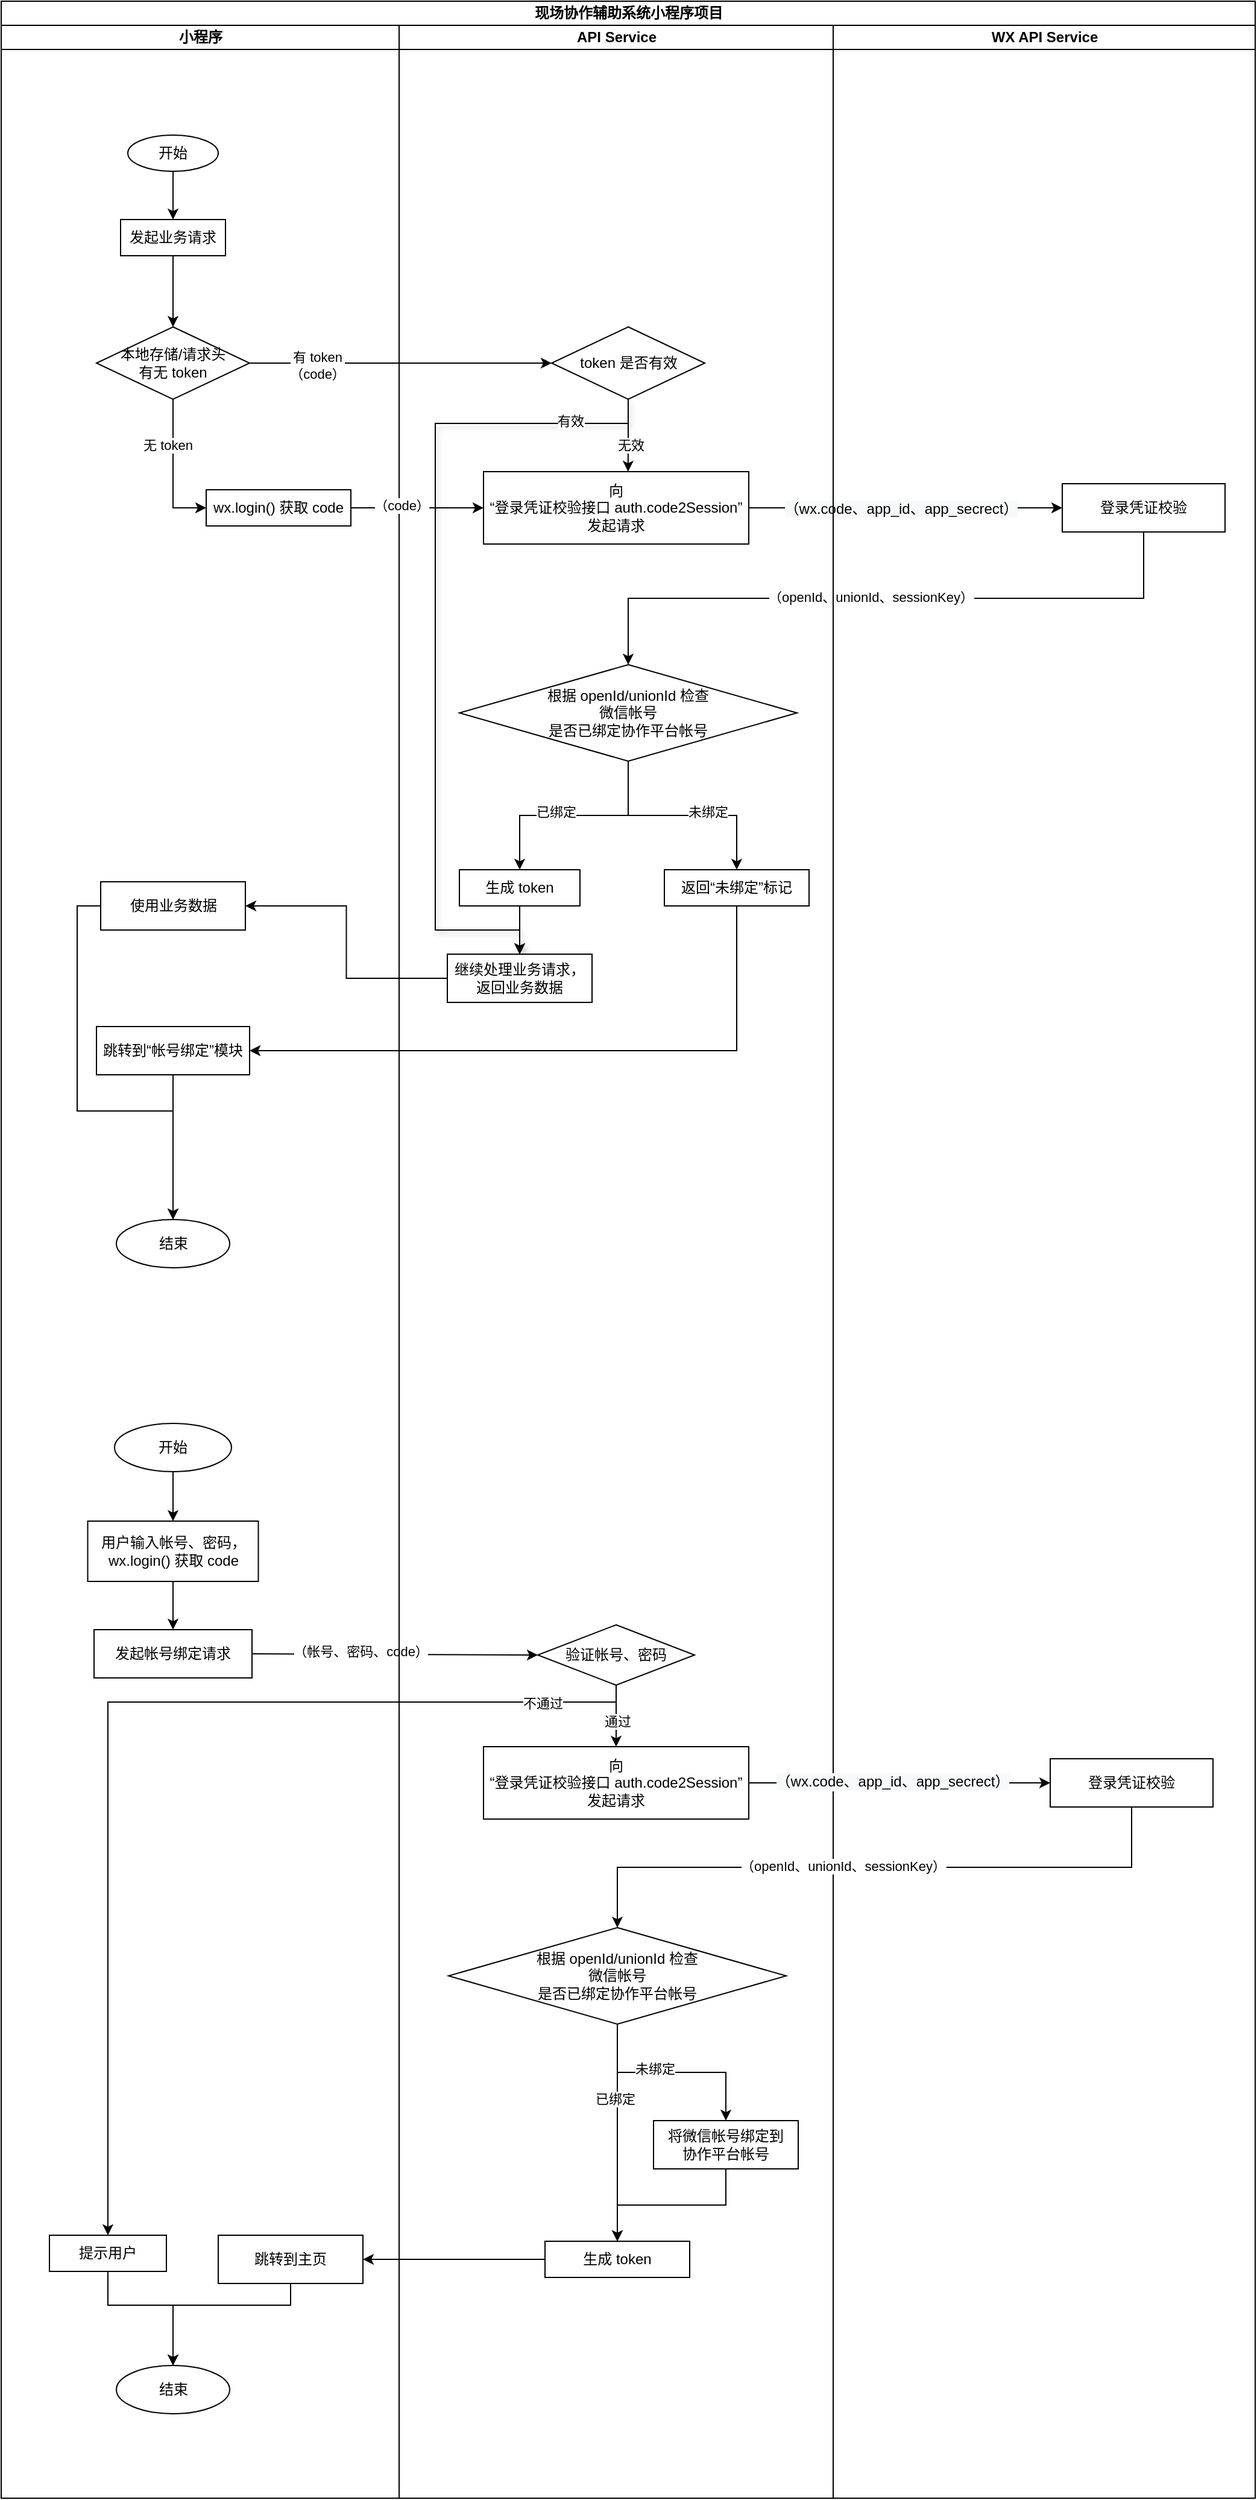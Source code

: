 <mxfile version="14.2.9" type="github"><diagram id="qEqpJyWe6qSXdvCc5dsq" name="Page-1"><mxGraphModel dx="1422" dy="762" grid="1" gridSize="10" guides="1" tooltips="1" connect="1" arrows="1" fold="1" page="1" pageScale="1" pageWidth="827" pageHeight="1169" math="0" shadow="0"><root><mxCell id="0"/><mxCell id="1" parent="0"/><mxCell id="DzDD1wnCTY82jCdEC3I6-1" value="现场协作辅助系统小程序项目" style="swimlane;html=1;childLayout=stackLayout;resizeParent=1;resizeParentMax=0;startSize=20;" parent="1" vertex="1"><mxGeometry x="50" y="30" width="1040" height="2070" as="geometry"><mxRectangle x="70" y="40" width="60" height="20" as="alternateBounds"/></mxGeometry></mxCell><mxCell id="DzDD1wnCTY82jCdEC3I6-2" style="edgeStyle=orthogonalEdgeStyle;rounded=0;orthogonalLoop=1;jettySize=auto;html=1;entryX=0;entryY=0.5;entryDx=0;entryDy=0;" parent="DzDD1wnCTY82jCdEC3I6-1" source="DzDD1wnCTY82jCdEC3I6-17" target="DzDD1wnCTY82jCdEC3I6-42" edge="1"><mxGeometry relative="1" as="geometry"><Array as="points"><mxPoint x="370" y="300"/></Array></mxGeometry></mxCell><mxCell id="DzDD1wnCTY82jCdEC3I6-3" value="有 token&lt;br&gt;（code）" style="edgeLabel;html=1;align=center;verticalAlign=middle;resizable=0;points=[];" parent="DzDD1wnCTY82jCdEC3I6-2" vertex="1" connectable="0"><mxGeometry x="-0.158" y="-2" relative="1" as="geometry"><mxPoint x="-50" as="offset"/></mxGeometry></mxCell><mxCell id="DzDD1wnCTY82jCdEC3I6-6" style="edgeStyle=orthogonalEdgeStyle;rounded=0;orthogonalLoop=1;jettySize=auto;html=1;exitX=1;exitY=0.5;exitDx=0;exitDy=0;entryX=0;entryY=0.5;entryDx=0;entryDy=0;" parent="DzDD1wnCTY82jCdEC3I6-1" source="DzDD1wnCTY82jCdEC3I6-43" target="DzDD1wnCTY82jCdEC3I6-66" edge="1"><mxGeometry relative="1" as="geometry"/></mxCell><mxCell id="DzDD1wnCTY82jCdEC3I6-7" value="&lt;span style=&quot;font-size: 12px ; background-color: rgb(248 , 249 , 250)&quot;&gt;（wx.code、app_id、app_secrect）&lt;/span&gt;" style="edgeLabel;html=1;align=center;verticalAlign=middle;resizable=0;points=[];" parent="DzDD1wnCTY82jCdEC3I6-6" vertex="1" connectable="0"><mxGeometry x="-0.256" y="-1" relative="1" as="geometry"><mxPoint x="29" as="offset"/></mxGeometry></mxCell><mxCell id="DzDD1wnCTY82jCdEC3I6-8" style="edgeStyle=orthogonalEdgeStyle;rounded=0;orthogonalLoop=1;jettySize=auto;html=1;exitX=0.5;exitY=1;exitDx=0;exitDy=0;entryX=0.5;entryY=0;entryDx=0;entryDy=0;" parent="DzDD1wnCTY82jCdEC3I6-1" source="DzDD1wnCTY82jCdEC3I6-66" target="DzDD1wnCTY82jCdEC3I6-48" edge="1"><mxGeometry relative="1" as="geometry"><mxPoint x="580" y="530" as="targetPoint"/></mxGeometry></mxCell><mxCell id="DzDD1wnCTY82jCdEC3I6-9" value="（openId、unionId、sessionKey）" style="edgeLabel;html=1;align=center;verticalAlign=middle;resizable=0;points=[];" parent="DzDD1wnCTY82jCdEC3I6-8" vertex="1" connectable="0"><mxGeometry x="0.051" y="-1" relative="1" as="geometry"><mxPoint x="1" as="offset"/></mxGeometry></mxCell><mxCell id="DzDD1wnCTY82jCdEC3I6-10" style="edgeStyle=orthogonalEdgeStyle;rounded=0;orthogonalLoop=1;jettySize=auto;html=1;exitX=0.5;exitY=1;exitDx=0;exitDy=0;entryX=1;entryY=0.5;entryDx=0;entryDy=0;" parent="DzDD1wnCTY82jCdEC3I6-1" source="DzDD1wnCTY82jCdEC3I6-49" target="DzDD1wnCTY82jCdEC3I6-23" edge="1"><mxGeometry relative="1" as="geometry"/></mxCell><mxCell id="DzDD1wnCTY82jCdEC3I6-11" style="edgeStyle=orthogonalEdgeStyle;rounded=0;orthogonalLoop=1;jettySize=auto;html=1;exitX=0;exitY=0.5;exitDx=0;exitDy=0;entryX=1;entryY=0.5;entryDx=0;entryDy=0;" parent="DzDD1wnCTY82jCdEC3I6-1" source="DzDD1wnCTY82jCdEC3I6-52" target="DzDD1wnCTY82jCdEC3I6-21" edge="1"><mxGeometry relative="1" as="geometry"/></mxCell><mxCell id="DzDD1wnCTY82jCdEC3I6-12" style="edgeStyle=orthogonalEdgeStyle;rounded=0;sketch=0;jumpStyle=arc;jumpSize=10;orthogonalLoop=1;jettySize=auto;html=1;exitX=1;exitY=0.5;exitDx=0;exitDy=0;entryX=0;entryY=0.5;entryDx=0;entryDy=0;shadow=0;endArrow=classic;endFill=1;" parent="DzDD1wnCTY82jCdEC3I6-1" source="DzDD1wnCTY82jCdEC3I6-28" target="DzDD1wnCTY82jCdEC3I6-64" edge="1"><mxGeometry relative="1" as="geometry"/></mxCell><mxCell id="DzDD1wnCTY82jCdEC3I6-13" value="（帐号、密码、code）" style="edgeLabel;html=1;align=center;verticalAlign=middle;resizable=0;points=[];" parent="DzDD1wnCTY82jCdEC3I6-12" vertex="1" connectable="0"><mxGeometry x="-0.244" y="2" relative="1" as="geometry"><mxPoint as="offset"/></mxGeometry></mxCell><mxCell id="DzDD1wnCTY82jCdEC3I6-14" value="小程序" style="swimlane;html=1;startSize=20;" parent="DzDD1wnCTY82jCdEC3I6-1" vertex="1"><mxGeometry y="20" width="330" height="2050" as="geometry"/></mxCell><mxCell id="DzDD1wnCTY82jCdEC3I6-15" style="edgeStyle=orthogonalEdgeStyle;rounded=0;orthogonalLoop=1;jettySize=auto;html=1;exitX=0.5;exitY=1;exitDx=0;exitDy=0;entryX=0.5;entryY=0;entryDx=0;entryDy=0;" parent="DzDD1wnCTY82jCdEC3I6-14" source="DzDD1wnCTY82jCdEC3I6-16" target="DzDD1wnCTY82jCdEC3I6-25" edge="1"><mxGeometry relative="1" as="geometry"/></mxCell><mxCell id="DzDD1wnCTY82jCdEC3I6-16" value="开始" style="ellipse;whiteSpace=wrap;html=1;" parent="DzDD1wnCTY82jCdEC3I6-14" vertex="1"><mxGeometry x="105" y="91" width="75" height="30" as="geometry"/></mxCell><mxCell id="DzDD1wnCTY82jCdEC3I6-17" value="本地存储/请求头&lt;br&gt;有无 token" style="rhombus;whiteSpace=wrap;html=1;" parent="DzDD1wnCTY82jCdEC3I6-14" vertex="1"><mxGeometry x="79" y="250" width="127" height="60" as="geometry"/></mxCell><mxCell id="DzDD1wnCTY82jCdEC3I6-20" style="edgeStyle=orthogonalEdgeStyle;rounded=0;orthogonalLoop=1;jettySize=auto;html=1;exitX=0;exitY=0.5;exitDx=0;exitDy=0;entryX=0.5;entryY=0;entryDx=0;entryDy=0;" parent="DzDD1wnCTY82jCdEC3I6-14" source="DzDD1wnCTY82jCdEC3I6-21" target="DzDD1wnCTY82jCdEC3I6-22" edge="1"><mxGeometry relative="1" as="geometry"><Array as="points"><mxPoint x="63" y="730"/><mxPoint x="63" y="900"/><mxPoint x="143" y="900"/></Array></mxGeometry></mxCell><mxCell id="DzDD1wnCTY82jCdEC3I6-21" value="使用业务数据" style="rounded=0;whiteSpace=wrap;html=1;" parent="DzDD1wnCTY82jCdEC3I6-14" vertex="1"><mxGeometry x="82.5" y="710" width="120" height="40" as="geometry"/></mxCell><mxCell id="DzDD1wnCTY82jCdEC3I6-22" value="结束" style="ellipse;whiteSpace=wrap;html=1;" parent="DzDD1wnCTY82jCdEC3I6-14" vertex="1"><mxGeometry x="95.5" y="990" width="94" height="40" as="geometry"/></mxCell><mxCell id="DzDD1wnCTY82jCdEC3I6-23" value="跳转到“帐号绑定”模块" style="rounded=0;whiteSpace=wrap;html=1;" parent="DzDD1wnCTY82jCdEC3I6-14" vertex="1"><mxGeometry x="79" y="830" width="127" height="40" as="geometry"/></mxCell><mxCell id="DzDD1wnCTY82jCdEC3I6-24" style="edgeStyle=orthogonalEdgeStyle;rounded=0;orthogonalLoop=1;jettySize=auto;html=1;exitX=0.5;exitY=1;exitDx=0;exitDy=0;entryX=0.5;entryY=0;entryDx=0;entryDy=0;" parent="DzDD1wnCTY82jCdEC3I6-14" source="DzDD1wnCTY82jCdEC3I6-25" target="DzDD1wnCTY82jCdEC3I6-17" edge="1"><mxGeometry relative="1" as="geometry"><mxPoint x="142.5" y="180" as="targetPoint"/></mxGeometry></mxCell><mxCell id="DzDD1wnCTY82jCdEC3I6-25" value="发起业务请求" style="rounded=0;whiteSpace=wrap;html=1;" parent="DzDD1wnCTY82jCdEC3I6-14" vertex="1"><mxGeometry x="99" y="161" width="87" height="30" as="geometry"/></mxCell><mxCell id="DzDD1wnCTY82jCdEC3I6-26" style="edgeStyle=orthogonalEdgeStyle;rounded=0;sketch=0;jumpStyle=arc;jumpSize=10;orthogonalLoop=1;jettySize=auto;html=1;exitX=0.5;exitY=1;exitDx=0;exitDy=0;entryX=0.5;entryY=0;entryDx=0;entryDy=0;shadow=0;endArrow=classic;endFill=1;" parent="DzDD1wnCTY82jCdEC3I6-14" source="DzDD1wnCTY82jCdEC3I6-27" target="DzDD1wnCTY82jCdEC3I6-30" edge="1"><mxGeometry relative="1" as="geometry"/></mxCell><mxCell id="DzDD1wnCTY82jCdEC3I6-27" value="开始" style="ellipse;whiteSpace=wrap;html=1;" parent="DzDD1wnCTY82jCdEC3I6-14" vertex="1"><mxGeometry x="94" y="1159" width="97" height="40" as="geometry"/></mxCell><mxCell id="DzDD1wnCTY82jCdEC3I6-28" value="发起帐号绑定请求" style="rounded=0;whiteSpace=wrap;html=1;" parent="DzDD1wnCTY82jCdEC3I6-14" vertex="1"><mxGeometry x="77" y="1330" width="131" height="40" as="geometry"/></mxCell><mxCell id="DzDD1wnCTY82jCdEC3I6-29" style="edgeStyle=orthogonalEdgeStyle;rounded=0;sketch=0;jumpStyle=arc;jumpSize=10;orthogonalLoop=1;jettySize=auto;html=1;exitX=0.5;exitY=1;exitDx=0;exitDy=0;entryX=0.5;entryY=0;entryDx=0;entryDy=0;shadow=0;endArrow=classic;endFill=1;" parent="DzDD1wnCTY82jCdEC3I6-14" source="DzDD1wnCTY82jCdEC3I6-30" target="DzDD1wnCTY82jCdEC3I6-28" edge="1"><mxGeometry relative="1" as="geometry"/></mxCell><mxCell id="DzDD1wnCTY82jCdEC3I6-30" value="用户输入帐号、密码，&lt;br&gt;wx.login() 获取 code" style="rounded=0;whiteSpace=wrap;html=1;" parent="DzDD1wnCTY82jCdEC3I6-14" vertex="1"><mxGeometry x="71.75" y="1240" width="141.5" height="50" as="geometry"/></mxCell><mxCell id="DzDD1wnCTY82jCdEC3I6-31" style="edgeStyle=orthogonalEdgeStyle;rounded=0;sketch=0;jumpStyle=arc;jumpSize=10;orthogonalLoop=1;jettySize=auto;html=1;exitX=0.5;exitY=1;exitDx=0;exitDy=0;entryX=0.5;entryY=0;entryDx=0;entryDy=0;shadow=0;endArrow=classic;endFill=1;" parent="DzDD1wnCTY82jCdEC3I6-14" source="DzDD1wnCTY82jCdEC3I6-32" target="DzDD1wnCTY82jCdEC3I6-33" edge="1"><mxGeometry relative="1" as="geometry"><Array as="points"><mxPoint x="240" y="1890"/><mxPoint x="143" y="1890"/></Array></mxGeometry></mxCell><mxCell id="DzDD1wnCTY82jCdEC3I6-32" value="跳转到主页" style="rounded=0;whiteSpace=wrap;html=1;" parent="DzDD1wnCTY82jCdEC3I6-14" vertex="1"><mxGeometry x="180" y="1832" width="120" height="40" as="geometry"/></mxCell><mxCell id="DzDD1wnCTY82jCdEC3I6-33" value="结束" style="ellipse;whiteSpace=wrap;html=1;" parent="DzDD1wnCTY82jCdEC3I6-14" vertex="1"><mxGeometry x="95.5" y="1940" width="94" height="40" as="geometry"/></mxCell><mxCell id="DzDD1wnCTY82jCdEC3I6-34" style="edgeStyle=orthogonalEdgeStyle;rounded=0;sketch=0;jumpStyle=arc;jumpSize=10;orthogonalLoop=1;jettySize=auto;html=1;exitX=0.5;exitY=1;exitDx=0;exitDy=0;entryX=0.5;entryY=0;entryDx=0;entryDy=0;shadow=0;endArrow=classic;endFill=1;" parent="DzDD1wnCTY82jCdEC3I6-14" source="DzDD1wnCTY82jCdEC3I6-35" target="DzDD1wnCTY82jCdEC3I6-33" edge="1"><mxGeometry relative="1" as="geometry"><Array as="points"><mxPoint x="89" y="1890"/><mxPoint x="143" y="1890"/></Array></mxGeometry></mxCell><mxCell id="DzDD1wnCTY82jCdEC3I6-35" value="提示用户" style="rounded=0;whiteSpace=wrap;html=1;" parent="DzDD1wnCTY82jCdEC3I6-14" vertex="1"><mxGeometry x="40" y="1832" width="97" height="30" as="geometry"/></mxCell><mxCell id="DzDD1wnCTY82jCdEC3I6-36" style="edgeStyle=orthogonalEdgeStyle;rounded=0;orthogonalLoop=1;jettySize=auto;html=1;exitX=0.5;exitY=1;exitDx=0;exitDy=0;entryX=0.5;entryY=0;entryDx=0;entryDy=0;" parent="DzDD1wnCTY82jCdEC3I6-14" source="DzDD1wnCTY82jCdEC3I6-23" target="DzDD1wnCTY82jCdEC3I6-22" edge="1"><mxGeometry relative="1" as="geometry"><mxPoint x="163" y="970" as="targetPoint"/></mxGeometry></mxCell><mxCell id="YFBNtk_fwWWQmXkCa9Na-1" value="wx.login() 获取 code" style="rounded=0;whiteSpace=wrap;html=1;" vertex="1" parent="DzDD1wnCTY82jCdEC3I6-14"><mxGeometry x="170" y="385" width="120" height="30" as="geometry"/></mxCell><mxCell id="DzDD1wnCTY82jCdEC3I6-4" style="edgeStyle=orthogonalEdgeStyle;rounded=0;orthogonalLoop=1;jettySize=auto;html=1;exitX=0.5;exitY=1;exitDx=0;exitDy=0;entryX=0;entryY=0.5;entryDx=0;entryDy=0;" parent="DzDD1wnCTY82jCdEC3I6-14" source="DzDD1wnCTY82jCdEC3I6-17" target="YFBNtk_fwWWQmXkCa9Na-1" edge="1"><mxGeometry relative="1" as="geometry"><mxPoint x="120" y="540" as="targetPoint"/></mxGeometry></mxCell><mxCell id="DzDD1wnCTY82jCdEC3I6-5" value="无 token&lt;br&gt;" style="edgeLabel;html=1;align=center;verticalAlign=middle;resizable=0;points=[];" parent="DzDD1wnCTY82jCdEC3I6-4" vertex="1" connectable="0"><mxGeometry x="0.352" y="-2" relative="1" as="geometry"><mxPoint x="-2.5" y="-42" as="offset"/></mxGeometry></mxCell><mxCell id="DzDD1wnCTY82jCdEC3I6-37" value="API Service" style="swimlane;html=1;startSize=20;" parent="DzDD1wnCTY82jCdEC3I6-1" vertex="1"><mxGeometry x="330" y="20" width="360" height="2050" as="geometry"/></mxCell><object label="" id="DzDD1wnCTY82jCdEC3I6-38"><mxCell style="edgeStyle=orthogonalEdgeStyle;rounded=0;orthogonalLoop=1;jettySize=auto;html=1;exitX=0.5;exitY=1;exitDx=0;exitDy=0;entryX=0.545;entryY=0;entryDx=0;entryDy=0;entryPerimeter=0;" parent="DzDD1wnCTY82jCdEC3I6-37" source="DzDD1wnCTY82jCdEC3I6-42" target="DzDD1wnCTY82jCdEC3I6-43" edge="1"><mxGeometry relative="1" as="geometry"><Array as="points"><mxPoint x="190" y="340"/><mxPoint x="190" y="340"/></Array></mxGeometry></mxCell></object><mxCell id="DzDD1wnCTY82jCdEC3I6-39" value="无效" style="edgeLabel;html=1;align=center;verticalAlign=middle;resizable=0;points=[];" parent="DzDD1wnCTY82jCdEC3I6-38" vertex="1" connectable="0"><mxGeometry x="-0.255" y="2" relative="1" as="geometry"><mxPoint y="15" as="offset"/></mxGeometry></mxCell><mxCell id="DzDD1wnCTY82jCdEC3I6-40" style="orthogonalLoop=1;jettySize=auto;html=1;exitX=0.5;exitY=1;exitDx=0;exitDy=0;entryX=0.5;entryY=0;entryDx=0;entryDy=0;shadow=1;sketch=0;jumpStyle=arc;jumpSize=10;rounded=0;elbow=vertical;edgeStyle=orthogonalEdgeStyle;" parent="DzDD1wnCTY82jCdEC3I6-37" source="DzDD1wnCTY82jCdEC3I6-42" target="DzDD1wnCTY82jCdEC3I6-52" edge="1"><mxGeometry relative="1" as="geometry"><Array as="points"><mxPoint x="190" y="330"/><mxPoint x="30" y="330"/><mxPoint x="30" y="750"/><mxPoint x="100" y="750"/></Array></mxGeometry></mxCell><mxCell id="DzDD1wnCTY82jCdEC3I6-41" value="有效" style="edgeLabel;html=1;align=center;verticalAlign=middle;resizable=0;points=[];" parent="DzDD1wnCTY82jCdEC3I6-40" vertex="1" connectable="0"><mxGeometry x="-0.803" y="-2" relative="1" as="geometry"><mxPoint as="offset"/></mxGeometry></mxCell><mxCell id="DzDD1wnCTY82jCdEC3I6-42" value="token 是否有效" style="rhombus;whiteSpace=wrap;html=1;" parent="DzDD1wnCTY82jCdEC3I6-37" vertex="1"><mxGeometry x="126.5" y="250" width="127" height="60" as="geometry"/></mxCell><mxCell id="DzDD1wnCTY82jCdEC3I6-43" value="向&lt;br&gt;“登录凭证校验接口 auth.code2Session”&lt;br&gt;发起请求" style="rounded=0;whiteSpace=wrap;html=1;" parent="DzDD1wnCTY82jCdEC3I6-37" vertex="1"><mxGeometry x="70" y="370" width="220" height="60" as="geometry"/></mxCell><mxCell id="DzDD1wnCTY82jCdEC3I6-44" style="edgeStyle=orthogonalEdgeStyle;rounded=0;orthogonalLoop=1;jettySize=auto;html=1;exitX=0.5;exitY=1;exitDx=0;exitDy=0;entryX=0.5;entryY=0;entryDx=0;entryDy=0;" parent="DzDD1wnCTY82jCdEC3I6-37" source="DzDD1wnCTY82jCdEC3I6-48" target="DzDD1wnCTY82jCdEC3I6-51" edge="1"><mxGeometry relative="1" as="geometry"><mxPoint x="90" y="660" as="targetPoint"/></mxGeometry></mxCell><mxCell id="DzDD1wnCTY82jCdEC3I6-45" value="已绑定" style="edgeLabel;html=1;align=center;verticalAlign=middle;resizable=0;points=[];" parent="DzDD1wnCTY82jCdEC3I6-44" vertex="1" connectable="0"><mxGeometry x="0.173" y="-3" relative="1" as="geometry"><mxPoint as="offset"/></mxGeometry></mxCell><mxCell id="DzDD1wnCTY82jCdEC3I6-46" style="edgeStyle=orthogonalEdgeStyle;rounded=0;orthogonalLoop=1;jettySize=auto;html=1;exitX=0.5;exitY=1;exitDx=0;exitDy=0;" parent="DzDD1wnCTY82jCdEC3I6-37" source="DzDD1wnCTY82jCdEC3I6-48" target="DzDD1wnCTY82jCdEC3I6-49" edge="1"><mxGeometry relative="1" as="geometry"/></mxCell><mxCell id="DzDD1wnCTY82jCdEC3I6-47" value="未绑定" style="edgeLabel;html=1;align=center;verticalAlign=middle;resizable=0;points=[];" parent="DzDD1wnCTY82jCdEC3I6-46" vertex="1" connectable="0"><mxGeometry x="0.229" y="3" relative="1" as="geometry"><mxPoint as="offset"/></mxGeometry></mxCell><mxCell id="DzDD1wnCTY82jCdEC3I6-48" value="&lt;span&gt;根据 openId/unionId 检查&lt;/span&gt;&lt;br&gt;&lt;span&gt;微信帐号&lt;/span&gt;&lt;br&gt;&lt;span&gt;是否已绑定协作平台帐号&lt;/span&gt;" style="rhombus;whiteSpace=wrap;html=1;" parent="DzDD1wnCTY82jCdEC3I6-37" vertex="1"><mxGeometry x="50" y="530" width="280" height="80" as="geometry"/></mxCell><mxCell id="DzDD1wnCTY82jCdEC3I6-49" value="返回“未绑定”标记" style="rounded=0;whiteSpace=wrap;html=1;" parent="DzDD1wnCTY82jCdEC3I6-37" vertex="1"><mxGeometry x="220" y="700" width="120" height="30" as="geometry"/></mxCell><mxCell id="DzDD1wnCTY82jCdEC3I6-50" style="edgeStyle=orthogonalEdgeStyle;rounded=0;orthogonalLoop=1;jettySize=auto;html=1;exitX=0.5;exitY=1;exitDx=0;exitDy=0;entryX=0.5;entryY=0;entryDx=0;entryDy=0;" parent="DzDD1wnCTY82jCdEC3I6-37" source="DzDD1wnCTY82jCdEC3I6-51" target="DzDD1wnCTY82jCdEC3I6-52" edge="1"><mxGeometry relative="1" as="geometry"/></mxCell><mxCell id="DzDD1wnCTY82jCdEC3I6-51" value="生成 token" style="rounded=0;whiteSpace=wrap;html=1;" parent="DzDD1wnCTY82jCdEC3I6-37" vertex="1"><mxGeometry x="50" y="700" width="100" height="30" as="geometry"/></mxCell><mxCell id="DzDD1wnCTY82jCdEC3I6-52" value="&lt;span&gt;继续处理业务请求，&lt;/span&gt;&lt;br&gt;&lt;span&gt;返回业务数据&lt;/span&gt;" style="rounded=0;whiteSpace=wrap;html=1;" parent="DzDD1wnCTY82jCdEC3I6-37" vertex="1"><mxGeometry x="40" y="770" width="120" height="40" as="geometry"/></mxCell><mxCell id="DzDD1wnCTY82jCdEC3I6-53" value="向&lt;br&gt;“登录凭证校验接口 auth.code2Session”&lt;br&gt;发起请求" style="rounded=0;whiteSpace=wrap;html=1;" parent="DzDD1wnCTY82jCdEC3I6-37" vertex="1"><mxGeometry x="70" y="1427" width="220" height="60" as="geometry"/></mxCell><mxCell id="DzDD1wnCTY82jCdEC3I6-54" style="edgeStyle=orthogonalEdgeStyle;rounded=0;sketch=0;jumpStyle=arc;jumpSize=10;orthogonalLoop=1;jettySize=auto;html=1;exitX=0.5;exitY=1;exitDx=0;exitDy=0;shadow=0;endArrow=classic;endFill=1;entryX=0.5;entryY=0;entryDx=0;entryDy=0;" parent="DzDD1wnCTY82jCdEC3I6-37" source="DzDD1wnCTY82jCdEC3I6-58" target="DzDD1wnCTY82jCdEC3I6-61" edge="1"><mxGeometry relative="1" as="geometry"><mxPoint x="81" y="1727" as="targetPoint"/><Array as="points"><mxPoint x="181" y="1787"/><mxPoint x="181" y="1787"/></Array></mxGeometry></mxCell><mxCell id="DzDD1wnCTY82jCdEC3I6-55" value="已绑定" style="edgeLabel;html=1;align=center;verticalAlign=middle;resizable=0;points=[];" parent="DzDD1wnCTY82jCdEC3I6-54" vertex="1" connectable="0"><mxGeometry x="0.247" y="-2" relative="1" as="geometry"><mxPoint y="-50" as="offset"/></mxGeometry></mxCell><mxCell id="DzDD1wnCTY82jCdEC3I6-56" style="edgeStyle=orthogonalEdgeStyle;rounded=0;sketch=0;jumpStyle=arc;jumpSize=10;orthogonalLoop=1;jettySize=auto;html=1;exitX=0.5;exitY=1;exitDx=0;exitDy=0;entryX=0.5;entryY=0;entryDx=0;entryDy=0;shadow=0;endArrow=classic;endFill=1;" parent="DzDD1wnCTY82jCdEC3I6-37" source="DzDD1wnCTY82jCdEC3I6-58" target="DzDD1wnCTY82jCdEC3I6-60" edge="1"><mxGeometry relative="1" as="geometry"/></mxCell><mxCell id="DzDD1wnCTY82jCdEC3I6-57" value="未绑定" style="edgeLabel;html=1;align=center;verticalAlign=middle;resizable=0;points=[];" parent="DzDD1wnCTY82jCdEC3I6-56" vertex="1" connectable="0"><mxGeometry x="-0.163" relative="1" as="geometry"><mxPoint y="-3" as="offset"/></mxGeometry></mxCell><mxCell id="DzDD1wnCTY82jCdEC3I6-58" value="&lt;span&gt;根据 openId/unionId 检查&lt;/span&gt;&lt;br&gt;&lt;span&gt;微信帐号&lt;/span&gt;&lt;br&gt;&lt;span&gt;是否已绑定协作平台帐号&lt;/span&gt;" style="rhombus;whiteSpace=wrap;html=1;" parent="DzDD1wnCTY82jCdEC3I6-37" vertex="1"><mxGeometry x="41" y="1577" width="280" height="80" as="geometry"/></mxCell><mxCell id="DzDD1wnCTY82jCdEC3I6-59" style="edgeStyle=orthogonalEdgeStyle;rounded=0;sketch=0;jumpStyle=arc;jumpSize=10;orthogonalLoop=1;jettySize=auto;html=1;exitX=0.5;exitY=1;exitDx=0;exitDy=0;entryX=0.5;entryY=0;entryDx=0;entryDy=0;shadow=0;endArrow=classic;endFill=1;" parent="DzDD1wnCTY82jCdEC3I6-37" source="DzDD1wnCTY82jCdEC3I6-60" target="DzDD1wnCTY82jCdEC3I6-61" edge="1"><mxGeometry relative="1" as="geometry"><Array as="points"><mxPoint x="271" y="1807"/><mxPoint x="181" y="1807"/></Array></mxGeometry></mxCell><mxCell id="DzDD1wnCTY82jCdEC3I6-60" value="将微信帐号绑定到&lt;br&gt;协作平台帐号" style="rounded=0;whiteSpace=wrap;html=1;" parent="DzDD1wnCTY82jCdEC3I6-37" vertex="1"><mxGeometry x="211" y="1737" width="120" height="40" as="geometry"/></mxCell><mxCell id="DzDD1wnCTY82jCdEC3I6-61" value="生成 token" style="rounded=0;whiteSpace=wrap;html=1;" parent="DzDD1wnCTY82jCdEC3I6-37" vertex="1"><mxGeometry x="121" y="1837" width="120" height="30" as="geometry"/></mxCell><mxCell id="DzDD1wnCTY82jCdEC3I6-62" style="edgeStyle=orthogonalEdgeStyle;rounded=0;sketch=0;jumpStyle=arc;jumpSize=10;orthogonalLoop=1;jettySize=auto;html=1;exitX=0.5;exitY=1;exitDx=0;exitDy=0;entryX=0.5;entryY=0;entryDx=0;entryDy=0;shadow=0;endArrow=classic;endFill=1;" parent="DzDD1wnCTY82jCdEC3I6-37" source="DzDD1wnCTY82jCdEC3I6-64" target="DzDD1wnCTY82jCdEC3I6-53" edge="1"><mxGeometry relative="1" as="geometry"/></mxCell><mxCell id="DzDD1wnCTY82jCdEC3I6-63" value="通过" style="edgeLabel;html=1;align=center;verticalAlign=middle;resizable=0;points=[];" parent="DzDD1wnCTY82jCdEC3I6-62" vertex="1" connectable="0"><mxGeometry x="-0.222" y="1" relative="1" as="geometry"><mxPoint y="10" as="offset"/></mxGeometry></mxCell><mxCell id="DzDD1wnCTY82jCdEC3I6-64" value="验证帐号、密码" style="rhombus;whiteSpace=wrap;html=1;" parent="DzDD1wnCTY82jCdEC3I6-37" vertex="1"><mxGeometry x="115" y="1326" width="130" height="50" as="geometry"/></mxCell><mxCell id="DzDD1wnCTY82jCdEC3I6-65" value="WX API Service" style="swimlane;html=1;startSize=20;" parent="DzDD1wnCTY82jCdEC3I6-1" vertex="1"><mxGeometry x="690" y="20" width="350" height="2050" as="geometry"/></mxCell><mxCell id="DzDD1wnCTY82jCdEC3I6-66" value="登录凭证校验" style="rounded=0;whiteSpace=wrap;html=1;" parent="DzDD1wnCTY82jCdEC3I6-65" vertex="1"><mxGeometry x="190" y="380" width="135" height="40" as="geometry"/></mxCell><mxCell id="DzDD1wnCTY82jCdEC3I6-67" value="登录凭证校验" style="rounded=0;whiteSpace=wrap;html=1;" parent="DzDD1wnCTY82jCdEC3I6-65" vertex="1"><mxGeometry x="180" y="1437" width="135" height="40" as="geometry"/></mxCell><mxCell id="DzDD1wnCTY82jCdEC3I6-68" style="edgeStyle=orthogonalEdgeStyle;rounded=0;sketch=0;jumpStyle=arc;jumpSize=10;orthogonalLoop=1;jettySize=auto;html=1;exitX=1;exitY=0.5;exitDx=0;exitDy=0;entryX=0;entryY=0.5;entryDx=0;entryDy=0;shadow=0;endArrow=classic;endFill=1;" parent="DzDD1wnCTY82jCdEC3I6-1" source="DzDD1wnCTY82jCdEC3I6-53" target="DzDD1wnCTY82jCdEC3I6-67" edge="1"><mxGeometry relative="1" as="geometry"/></mxCell><mxCell id="DzDD1wnCTY82jCdEC3I6-69" value="&lt;span style=&quot;font-size: 12px ; background-color: rgb(248 , 249 , 250)&quot;&gt;（wx.code、app_id、app_secrect）&lt;/span&gt;" style="edgeLabel;html=1;align=center;verticalAlign=middle;resizable=0;points=[];" parent="DzDD1wnCTY82jCdEC3I6-68" vertex="1" connectable="0"><mxGeometry x="-0.288" y="1" relative="1" as="geometry"><mxPoint x="30" as="offset"/></mxGeometry></mxCell><mxCell id="DzDD1wnCTY82jCdEC3I6-70" style="edgeStyle=orthogonalEdgeStyle;rounded=0;sketch=0;jumpStyle=arc;jumpSize=10;orthogonalLoop=1;jettySize=auto;html=1;exitX=0.5;exitY=1;exitDx=0;exitDy=0;entryX=0.5;entryY=0;entryDx=0;entryDy=0;shadow=0;endArrow=classic;endFill=1;" parent="DzDD1wnCTY82jCdEC3I6-1" source="DzDD1wnCTY82jCdEC3I6-67" target="DzDD1wnCTY82jCdEC3I6-58" edge="1"><mxGeometry relative="1" as="geometry"/></mxCell><mxCell id="DzDD1wnCTY82jCdEC3I6-71" value="（openId、unionId、sessionKey）" style="edgeLabel;html=1;align=center;verticalAlign=middle;resizable=0;points=[];" parent="DzDD1wnCTY82jCdEC3I6-70" vertex="1" connectable="0"><mxGeometry x="0.1" y="-1" relative="1" as="geometry"><mxPoint as="offset"/></mxGeometry></mxCell><mxCell id="DzDD1wnCTY82jCdEC3I6-72" style="edgeStyle=orthogonalEdgeStyle;rounded=0;sketch=0;jumpStyle=arc;jumpSize=10;orthogonalLoop=1;jettySize=auto;html=1;exitX=0;exitY=0.5;exitDx=0;exitDy=0;entryX=1;entryY=0.5;entryDx=0;entryDy=0;shadow=0;endArrow=classic;endFill=1;" parent="DzDD1wnCTY82jCdEC3I6-1" source="DzDD1wnCTY82jCdEC3I6-61" target="DzDD1wnCTY82jCdEC3I6-32" edge="1"><mxGeometry relative="1" as="geometry"/></mxCell><mxCell id="DzDD1wnCTY82jCdEC3I6-73" style="edgeStyle=orthogonalEdgeStyle;rounded=0;sketch=0;jumpStyle=arc;jumpSize=10;orthogonalLoop=1;jettySize=auto;html=1;shadow=0;endArrow=classic;endFill=1;entryX=0.5;entryY=0;entryDx=0;entryDy=0;exitX=0.5;exitY=1;exitDx=0;exitDy=0;" parent="DzDD1wnCTY82jCdEC3I6-1" source="DzDD1wnCTY82jCdEC3I6-64" target="DzDD1wnCTY82jCdEC3I6-35" edge="1"><mxGeometry relative="1" as="geometry"><mxPoint x="510" y="1410" as="sourcePoint"/><mxPoint x="30" y="1820" as="targetPoint"/><Array as="points"><mxPoint x="510" y="1410"/><mxPoint x="89" y="1410"/></Array></mxGeometry></mxCell><mxCell id="DzDD1wnCTY82jCdEC3I6-74" value="不通过" style="edgeLabel;html=1;align=center;verticalAlign=middle;resizable=0;points=[];" parent="DzDD1wnCTY82jCdEC3I6-73" vertex="1" connectable="0"><mxGeometry x="-0.783" y="1" relative="1" as="geometry"><mxPoint x="20" as="offset"/></mxGeometry></mxCell><mxCell id="YFBNtk_fwWWQmXkCa9Na-2" style="edgeStyle=orthogonalEdgeStyle;rounded=0;orthogonalLoop=1;jettySize=auto;html=1;exitX=1;exitY=0.5;exitDx=0;exitDy=0;entryX=0;entryY=0.5;entryDx=0;entryDy=0;" edge="1" parent="DzDD1wnCTY82jCdEC3I6-1" source="YFBNtk_fwWWQmXkCa9Na-1" target="DzDD1wnCTY82jCdEC3I6-43"><mxGeometry relative="1" as="geometry"/></mxCell><mxCell id="YFBNtk_fwWWQmXkCa9Na-3" value="（code）" style="edgeLabel;html=1;align=center;verticalAlign=middle;resizable=0;points=[];" vertex="1" connectable="0" parent="YFBNtk_fwWWQmXkCa9Na-2"><mxGeometry x="-0.236" y="2" relative="1" as="geometry"><mxPoint as="offset"/></mxGeometry></mxCell></root></mxGraphModel></diagram></mxfile>